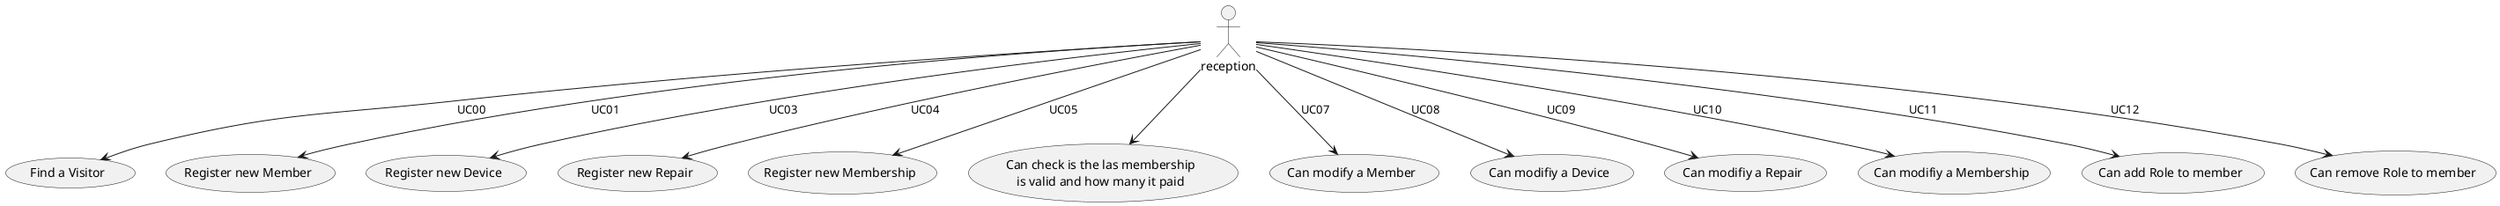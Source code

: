 @startuml
actor "reception" as user
usecase UC0 as "Find a Visitor"
usecase UC1 as "Register new Member"
usecase UC3 as "Register new Device"
usecase UC4 as "Register new Repair"
usecase UC5 as "Register new Membership"
usecase UC6 as "Can check is the las membership
is valid and how many it paid"
usecase UC7 as "Can modify a Member"
usecase UC8 as "Can modifiy a Device"
usecase UC9 as "Can modifiy a Repair"
usecase UC10 as "Can modifiy a Membership"
usecase UC11 as "Can add Role to member"
usecase UC12 as "Can remove Role to member"
user --> UC0 : UC00
user --> UC1 : UC01
user --> UC3 : UC03
user --> UC4 : UC04
user --> UC5 : UC05
user --> UC6
user --> UC7 : UC07
user --> UC8 : UC08
user --> UC9 : UC09
user --> UC10 : UC10
user --> UC11 : UC11
user --> UC12 : UC12
@enduml